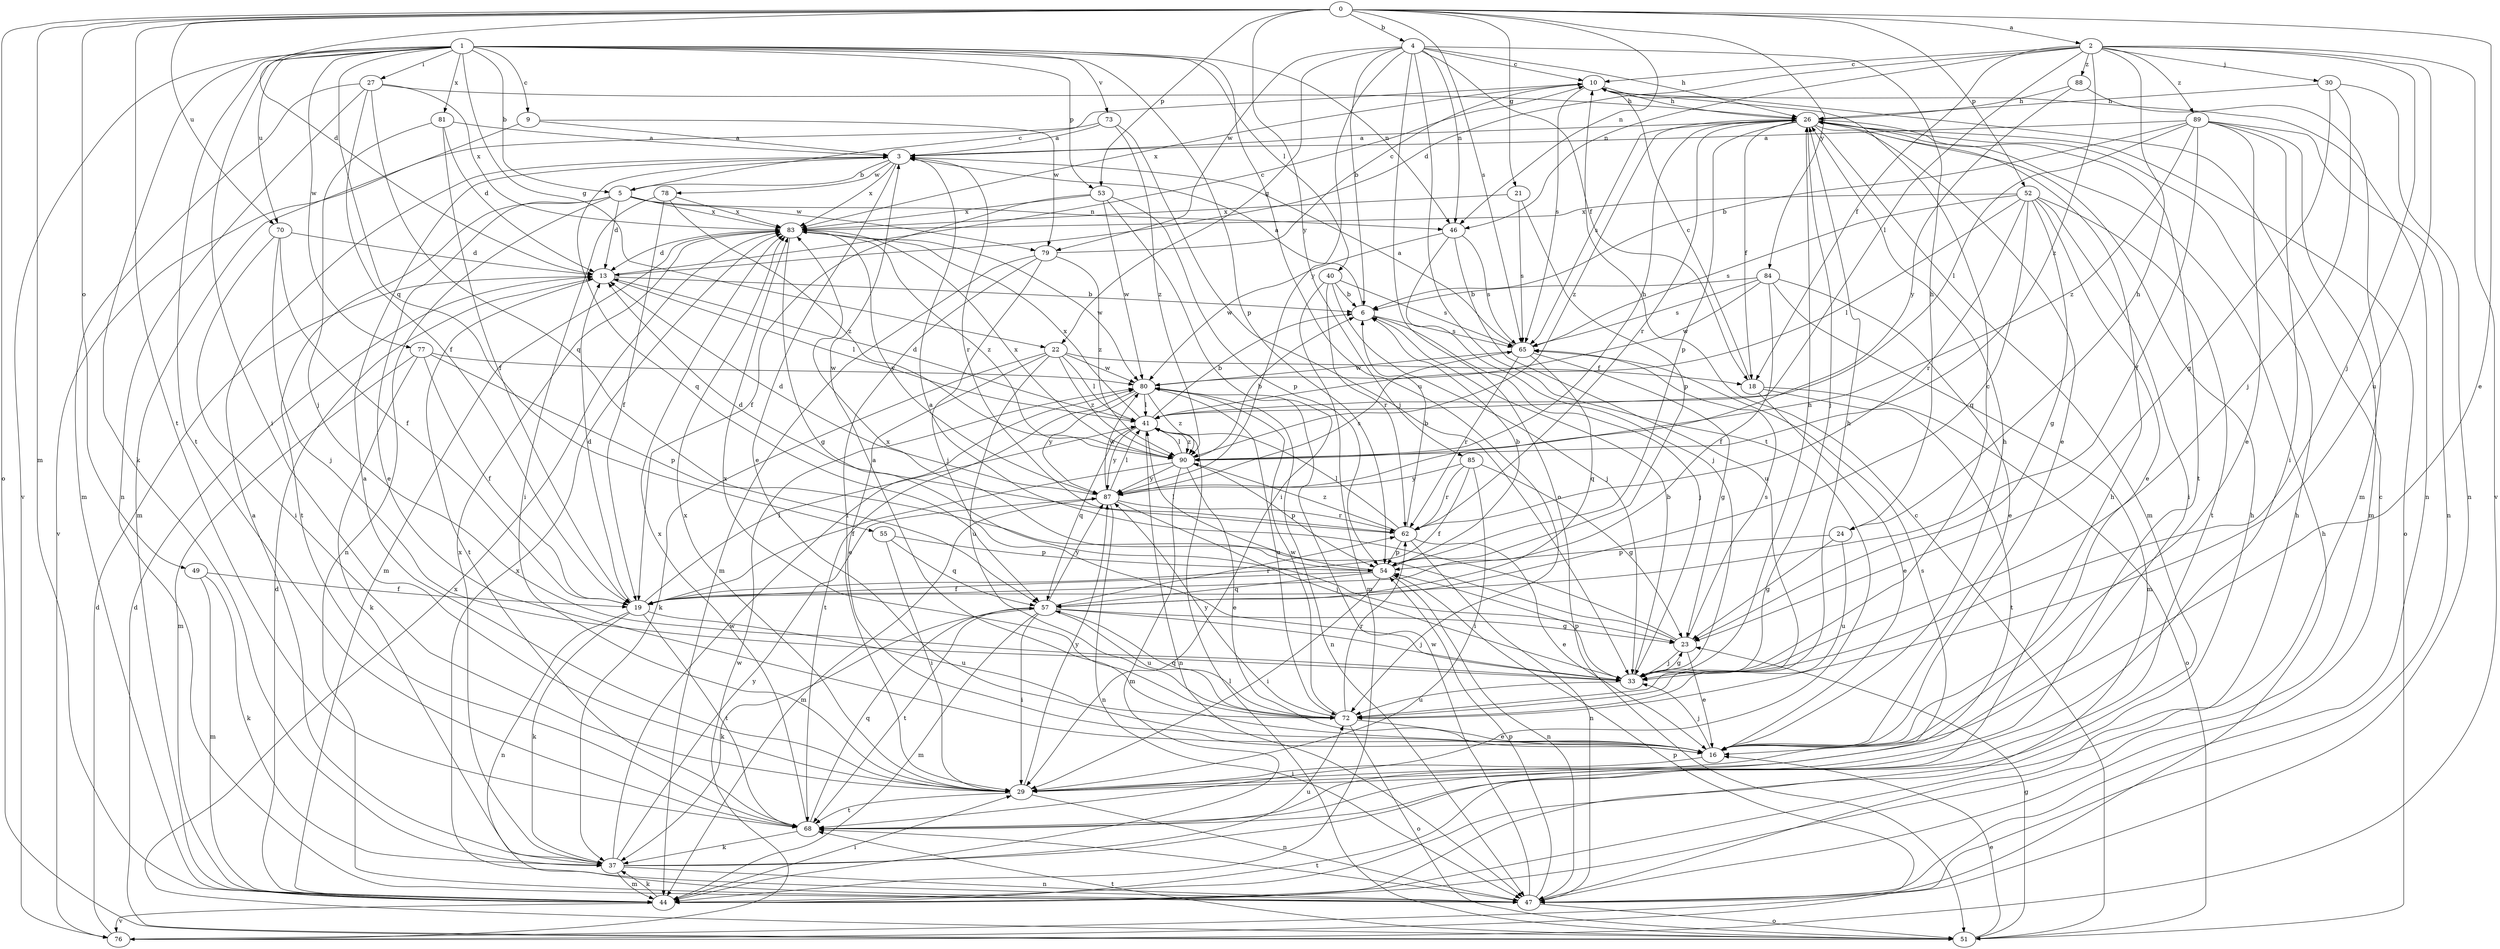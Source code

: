 strict digraph  {
0;
1;
2;
3;
4;
5;
6;
9;
10;
13;
16;
18;
19;
21;
22;
23;
24;
26;
27;
29;
30;
33;
37;
40;
41;
44;
46;
47;
49;
51;
52;
53;
54;
55;
57;
62;
65;
68;
70;
72;
73;
76;
77;
78;
79;
80;
81;
83;
84;
85;
87;
88;
89;
90;
0 -> 2  [label=a];
0 -> 4  [label=b];
0 -> 13  [label=d];
0 -> 16  [label=e];
0 -> 21  [label=g];
0 -> 44  [label=m];
0 -> 46  [label=n];
0 -> 49  [label=o];
0 -> 51  [label=o];
0 -> 52  [label=p];
0 -> 53  [label=p];
0 -> 65  [label=s];
0 -> 68  [label=t];
0 -> 70  [label=u];
0 -> 84  [label=y];
0 -> 85  [label=y];
1 -> 5  [label=b];
1 -> 9  [label=c];
1 -> 22  [label=g];
1 -> 27  [label=i];
1 -> 29  [label=i];
1 -> 37  [label=k];
1 -> 40  [label=l];
1 -> 46  [label=n];
1 -> 53  [label=p];
1 -> 54  [label=p];
1 -> 55  [label=q];
1 -> 68  [label=t];
1 -> 70  [label=u];
1 -> 72  [label=u];
1 -> 73  [label=v];
1 -> 76  [label=v];
1 -> 77  [label=w];
1 -> 81  [label=x];
2 -> 10  [label=c];
2 -> 13  [label=d];
2 -> 18  [label=f];
2 -> 24  [label=h];
2 -> 30  [label=j];
2 -> 33  [label=j];
2 -> 41  [label=l];
2 -> 46  [label=n];
2 -> 72  [label=u];
2 -> 76  [label=v];
2 -> 88  [label=z];
2 -> 89  [label=z];
2 -> 90  [label=z];
3 -> 5  [label=b];
3 -> 16  [label=e];
3 -> 57  [label=q];
3 -> 62  [label=r];
3 -> 78  [label=w];
3 -> 83  [label=x];
4 -> 6  [label=b];
4 -> 10  [label=c];
4 -> 18  [label=f];
4 -> 22  [label=g];
4 -> 24  [label=h];
4 -> 26  [label=h];
4 -> 46  [label=n];
4 -> 51  [label=o];
4 -> 68  [label=t];
4 -> 79  [label=w];
4 -> 87  [label=y];
5 -> 10  [label=c];
5 -> 13  [label=d];
5 -> 16  [label=e];
5 -> 46  [label=n];
5 -> 47  [label=n];
5 -> 68  [label=t];
5 -> 79  [label=w];
5 -> 83  [label=x];
6 -> 3  [label=a];
6 -> 33  [label=j];
6 -> 65  [label=s];
9 -> 3  [label=a];
9 -> 44  [label=m];
9 -> 79  [label=w];
10 -> 26  [label=h];
10 -> 47  [label=n];
10 -> 65  [label=s];
10 -> 83  [label=x];
13 -> 6  [label=b];
13 -> 10  [label=c];
13 -> 41  [label=l];
13 -> 68  [label=t];
16 -> 3  [label=a];
16 -> 26  [label=h];
16 -> 29  [label=i];
16 -> 33  [label=j];
18 -> 10  [label=c];
18 -> 16  [label=e];
18 -> 51  [label=o];
18 -> 68  [label=t];
19 -> 13  [label=d];
19 -> 37  [label=k];
19 -> 41  [label=l];
19 -> 47  [label=n];
19 -> 68  [label=t];
19 -> 72  [label=u];
21 -> 54  [label=p];
21 -> 65  [label=s];
21 -> 83  [label=x];
22 -> 16  [label=e];
22 -> 18  [label=f];
22 -> 37  [label=k];
22 -> 41  [label=l];
22 -> 72  [label=u];
22 -> 80  [label=w];
22 -> 90  [label=z];
23 -> 3  [label=a];
23 -> 16  [label=e];
23 -> 33  [label=j];
23 -> 65  [label=s];
23 -> 83  [label=x];
24 -> 23  [label=g];
24 -> 54  [label=p];
24 -> 72  [label=u];
26 -> 3  [label=a];
26 -> 16  [label=e];
26 -> 18  [label=f];
26 -> 33  [label=j];
26 -> 44  [label=m];
26 -> 51  [label=o];
26 -> 54  [label=p];
26 -> 62  [label=r];
26 -> 65  [label=s];
26 -> 68  [label=t];
26 -> 90  [label=z];
27 -> 19  [label=f];
27 -> 26  [label=h];
27 -> 44  [label=m];
27 -> 47  [label=n];
27 -> 57  [label=q];
27 -> 83  [label=x];
29 -> 3  [label=a];
29 -> 47  [label=n];
29 -> 65  [label=s];
29 -> 68  [label=t];
29 -> 83  [label=x];
29 -> 87  [label=y];
30 -> 23  [label=g];
30 -> 26  [label=h];
30 -> 33  [label=j];
30 -> 47  [label=n];
33 -> 6  [label=b];
33 -> 10  [label=c];
33 -> 23  [label=g];
33 -> 26  [label=h];
33 -> 54  [label=p];
33 -> 72  [label=u];
37 -> 3  [label=a];
37 -> 26  [label=h];
37 -> 44  [label=m];
37 -> 47  [label=n];
37 -> 72  [label=u];
37 -> 80  [label=w];
37 -> 83  [label=x];
37 -> 87  [label=y];
40 -> 6  [label=b];
40 -> 33  [label=j];
40 -> 44  [label=m];
40 -> 62  [label=r];
40 -> 65  [label=s];
41 -> 6  [label=b];
41 -> 13  [label=d];
41 -> 47  [label=n];
41 -> 57  [label=q];
41 -> 83  [label=x];
41 -> 87  [label=y];
41 -> 90  [label=z];
44 -> 13  [label=d];
44 -> 26  [label=h];
44 -> 29  [label=i];
44 -> 37  [label=k];
44 -> 76  [label=v];
46 -> 33  [label=j];
46 -> 65  [label=s];
46 -> 72  [label=u];
46 -> 80  [label=w];
47 -> 10  [label=c];
47 -> 26  [label=h];
47 -> 51  [label=o];
47 -> 54  [label=p];
47 -> 68  [label=t];
47 -> 80  [label=w];
47 -> 83  [label=x];
49 -> 19  [label=f];
49 -> 37  [label=k];
49 -> 44  [label=m];
51 -> 10  [label=c];
51 -> 13  [label=d];
51 -> 16  [label=e];
51 -> 23  [label=g];
51 -> 41  [label=l];
51 -> 68  [label=t];
51 -> 83  [label=x];
52 -> 16  [label=e];
52 -> 23  [label=g];
52 -> 29  [label=i];
52 -> 41  [label=l];
52 -> 57  [label=q];
52 -> 62  [label=r];
52 -> 65  [label=s];
52 -> 68  [label=t];
52 -> 83  [label=x];
53 -> 19  [label=f];
53 -> 29  [label=i];
53 -> 54  [label=p];
53 -> 80  [label=w];
53 -> 83  [label=x];
54 -> 6  [label=b];
54 -> 19  [label=f];
54 -> 29  [label=i];
54 -> 41  [label=l];
54 -> 47  [label=n];
54 -> 57  [label=q];
55 -> 29  [label=i];
55 -> 54  [label=p];
55 -> 57  [label=q];
57 -> 23  [label=g];
57 -> 29  [label=i];
57 -> 33  [label=j];
57 -> 37  [label=k];
57 -> 44  [label=m];
57 -> 62  [label=r];
57 -> 68  [label=t];
57 -> 72  [label=u];
57 -> 87  [label=y];
62 -> 6  [label=b];
62 -> 13  [label=d];
62 -> 16  [label=e];
62 -> 41  [label=l];
62 -> 47  [label=n];
62 -> 54  [label=p];
62 -> 90  [label=z];
65 -> 3  [label=a];
65 -> 23  [label=g];
65 -> 57  [label=q];
65 -> 62  [label=r];
65 -> 80  [label=w];
68 -> 37  [label=k];
68 -> 57  [label=q];
68 -> 83  [label=x];
70 -> 13  [label=d];
70 -> 19  [label=f];
70 -> 29  [label=i];
70 -> 33  [label=j];
72 -> 16  [label=e];
72 -> 26  [label=h];
72 -> 51  [label=o];
72 -> 57  [label=q];
72 -> 62  [label=r];
72 -> 80  [label=w];
72 -> 83  [label=x];
72 -> 87  [label=y];
73 -> 3  [label=a];
73 -> 33  [label=j];
73 -> 76  [label=v];
73 -> 90  [label=z];
76 -> 13  [label=d];
76 -> 26  [label=h];
76 -> 54  [label=p];
76 -> 80  [label=w];
77 -> 19  [label=f];
77 -> 37  [label=k];
77 -> 44  [label=m];
77 -> 54  [label=p];
77 -> 80  [label=w];
78 -> 19  [label=f];
78 -> 29  [label=i];
78 -> 83  [label=x];
78 -> 90  [label=z];
79 -> 10  [label=c];
79 -> 29  [label=i];
79 -> 33  [label=j];
79 -> 44  [label=m];
79 -> 90  [label=z];
80 -> 41  [label=l];
80 -> 47  [label=n];
80 -> 68  [label=t];
80 -> 72  [label=u];
80 -> 87  [label=y];
80 -> 90  [label=z];
81 -> 3  [label=a];
81 -> 13  [label=d];
81 -> 19  [label=f];
81 -> 33  [label=j];
83 -> 13  [label=d];
83 -> 23  [label=g];
83 -> 44  [label=m];
83 -> 80  [label=w];
83 -> 87  [label=y];
83 -> 90  [label=z];
84 -> 6  [label=b];
84 -> 16  [label=e];
84 -> 19  [label=f];
84 -> 44  [label=m];
84 -> 65  [label=s];
84 -> 80  [label=w];
85 -> 19  [label=f];
85 -> 23  [label=g];
85 -> 29  [label=i];
85 -> 62  [label=r];
85 -> 87  [label=y];
87 -> 13  [label=d];
87 -> 33  [label=j];
87 -> 41  [label=l];
87 -> 44  [label=m];
87 -> 47  [label=n];
87 -> 62  [label=r];
87 -> 65  [label=s];
87 -> 80  [label=w];
88 -> 26  [label=h];
88 -> 44  [label=m];
88 -> 87  [label=y];
89 -> 3  [label=a];
89 -> 6  [label=b];
89 -> 16  [label=e];
89 -> 19  [label=f];
89 -> 29  [label=i];
89 -> 41  [label=l];
89 -> 44  [label=m];
89 -> 47  [label=n];
89 -> 90  [label=z];
90 -> 6  [label=b];
90 -> 16  [label=e];
90 -> 19  [label=f];
90 -> 26  [label=h];
90 -> 41  [label=l];
90 -> 44  [label=m];
90 -> 54  [label=p];
90 -> 83  [label=x];
90 -> 87  [label=y];
}
